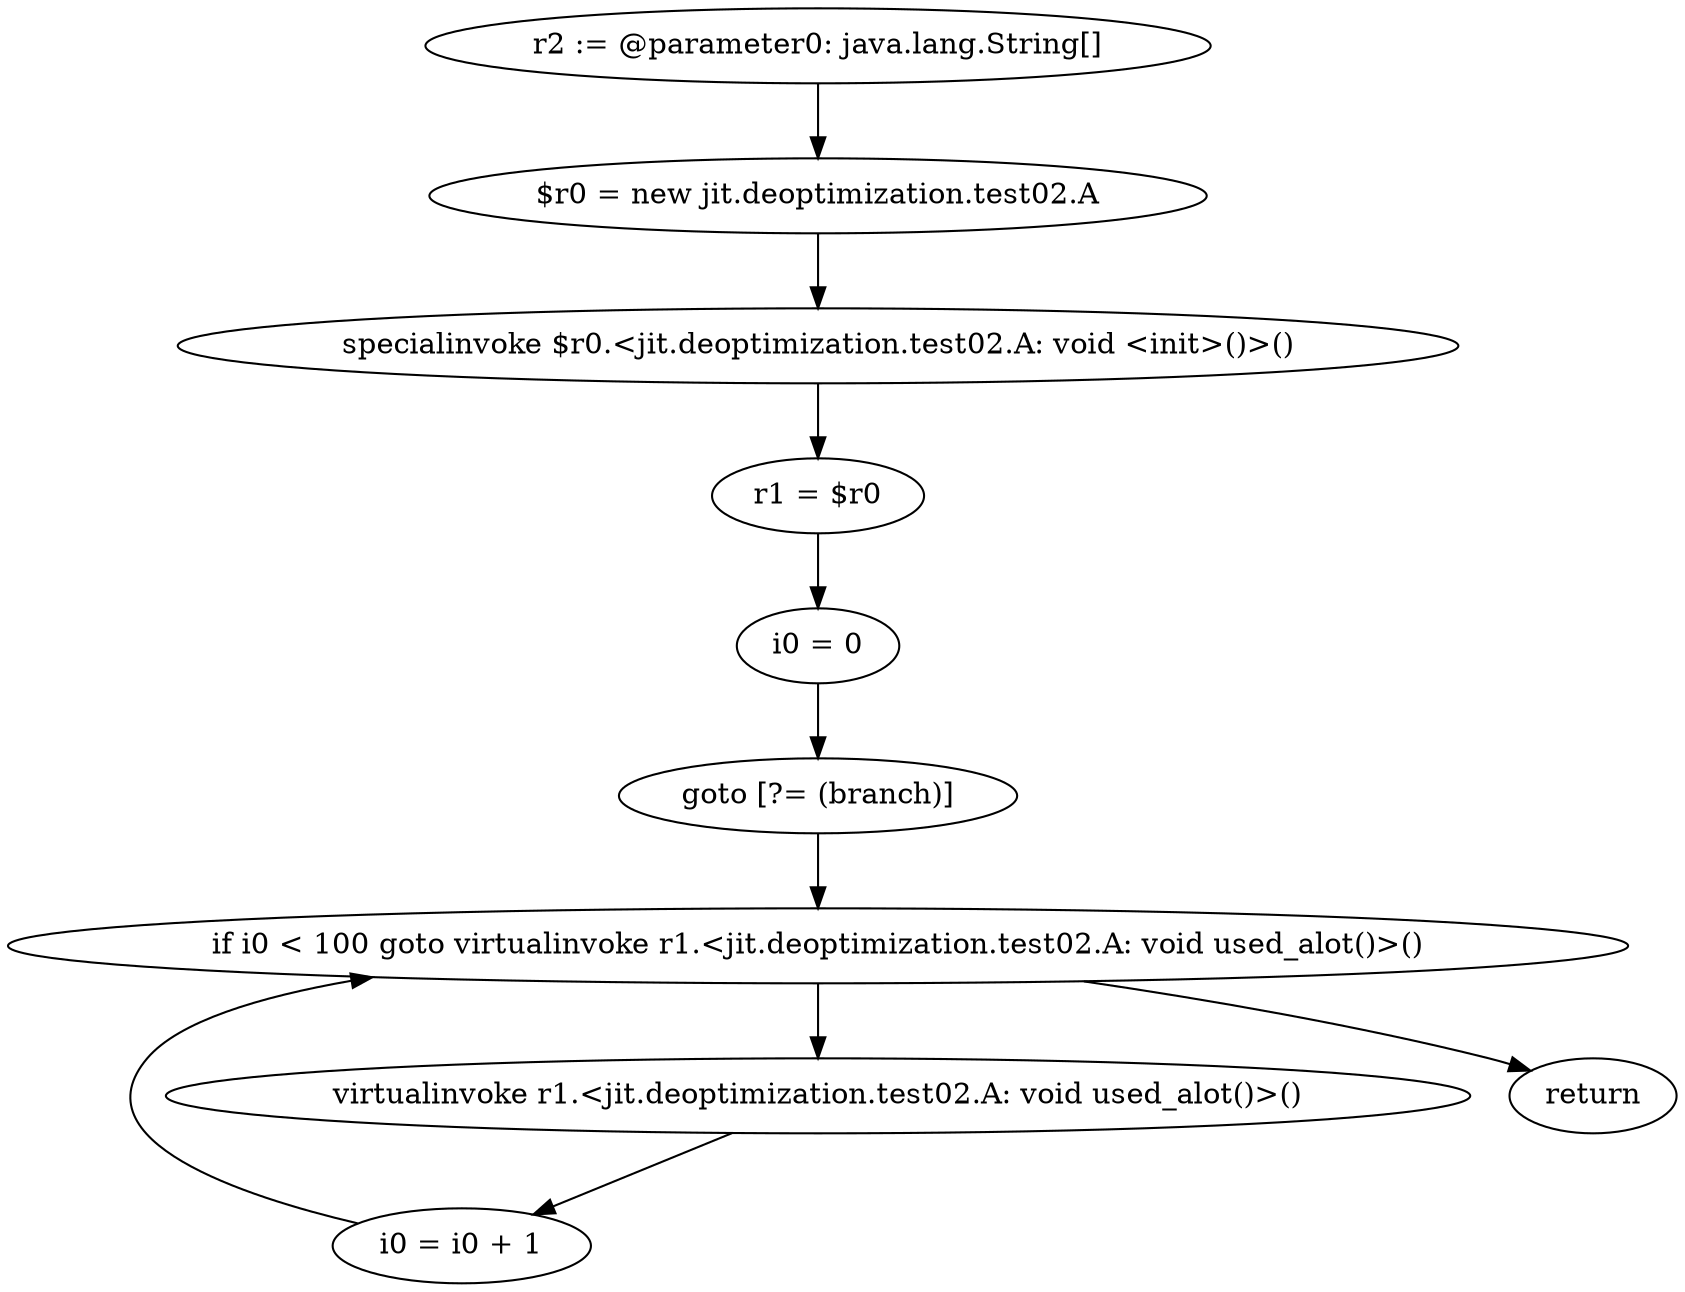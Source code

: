 digraph "unitGraph" {
    "r2 := @parameter0: java.lang.String[]"
    "$r0 = new jit.deoptimization.test02.A"
    "specialinvoke $r0.<jit.deoptimization.test02.A: void <init>()>()"
    "r1 = $r0"
    "i0 = 0"
    "goto [?= (branch)]"
    "virtualinvoke r1.<jit.deoptimization.test02.A: void used_alot()>()"
    "i0 = i0 + 1"
    "if i0 < 100 goto virtualinvoke r1.<jit.deoptimization.test02.A: void used_alot()>()"
    "return"
    "r2 := @parameter0: java.lang.String[]"->"$r0 = new jit.deoptimization.test02.A";
    "$r0 = new jit.deoptimization.test02.A"->"specialinvoke $r0.<jit.deoptimization.test02.A: void <init>()>()";
    "specialinvoke $r0.<jit.deoptimization.test02.A: void <init>()>()"->"r1 = $r0";
    "r1 = $r0"->"i0 = 0";
    "i0 = 0"->"goto [?= (branch)]";
    "goto [?= (branch)]"->"if i0 < 100 goto virtualinvoke r1.<jit.deoptimization.test02.A: void used_alot()>()";
    "virtualinvoke r1.<jit.deoptimization.test02.A: void used_alot()>()"->"i0 = i0 + 1";
    "i0 = i0 + 1"->"if i0 < 100 goto virtualinvoke r1.<jit.deoptimization.test02.A: void used_alot()>()";
    "if i0 < 100 goto virtualinvoke r1.<jit.deoptimization.test02.A: void used_alot()>()"->"return";
    "if i0 < 100 goto virtualinvoke r1.<jit.deoptimization.test02.A: void used_alot()>()"->"virtualinvoke r1.<jit.deoptimization.test02.A: void used_alot()>()";
}
